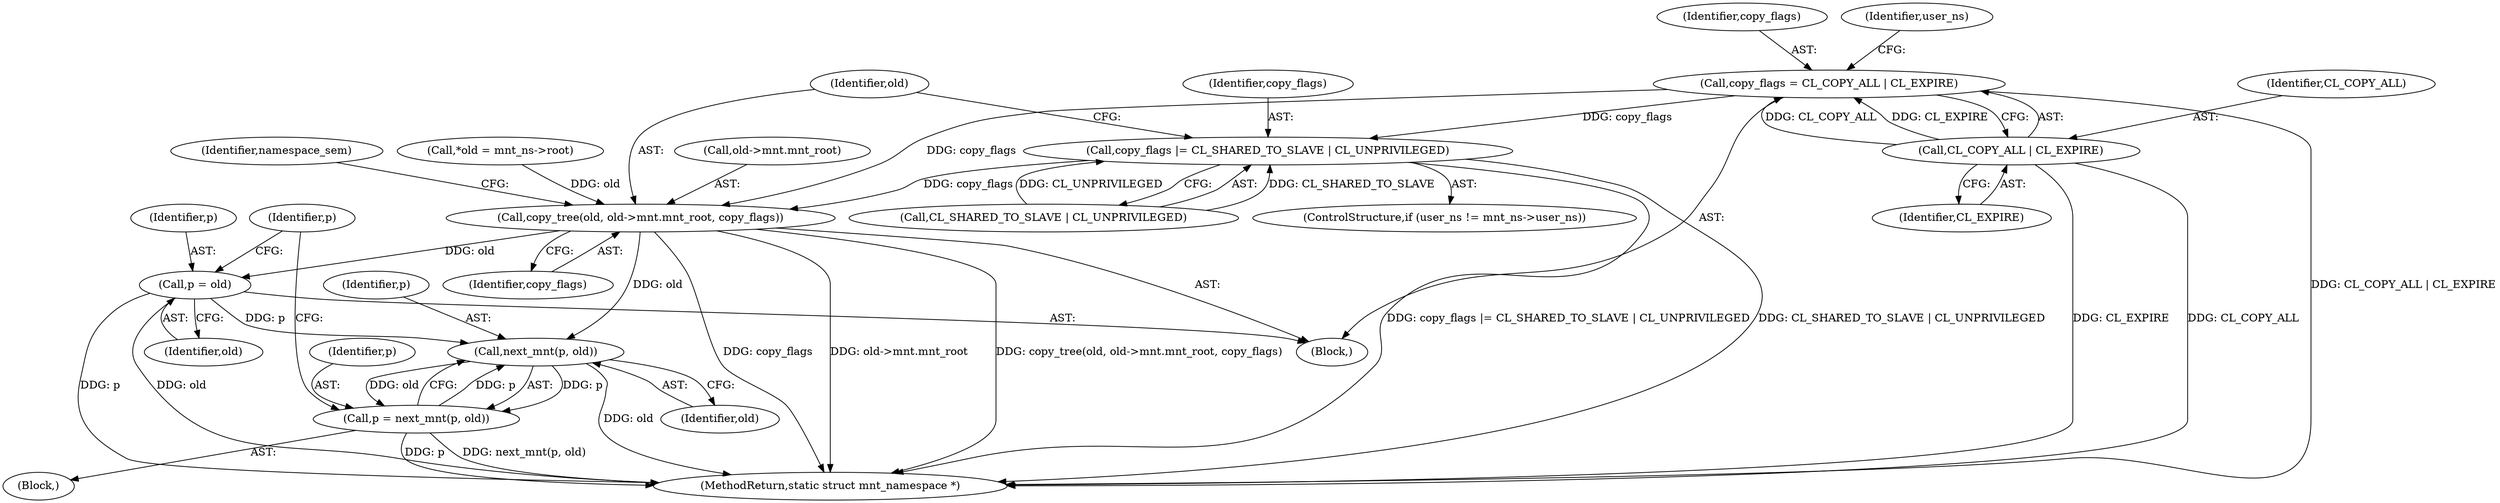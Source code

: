 digraph "0_linux_132c94e31b8bca8ea921f9f96a57d684fa4ae0a9_0@API" {
"1000137" [label="(Call,copy_flags = CL_COPY_ALL | CL_EXPIRE)"];
"1000139" [label="(Call,CL_COPY_ALL | CL_EXPIRE)"];
"1000148" [label="(Call,copy_flags |= CL_SHARED_TO_SLAVE | CL_UNPRIVILEGED)"];
"1000153" [label="(Call,copy_tree(old, old->mnt.mnt_root, copy_flags))"];
"1000173" [label="(Call,p = old)"];
"1000247" [label="(Call,next_mnt(p, old))"];
"1000245" [label="(Call,p = next_mnt(p, old))"];
"1000160" [label="(Identifier,copy_flags)"];
"1000119" [label="(Call,*old = mnt_ns->root)"];
"1000246" [label="(Identifier,p)"];
"1000263" [label="(MethodReturn,static struct mnt_namespace *)"];
"1000138" [label="(Identifier,copy_flags)"];
"1000150" [label="(Call,CL_SHARED_TO_SLAVE | CL_UNPRIVILEGED)"];
"1000249" [label="(Identifier,old)"];
"1000245" [label="(Call,p = next_mnt(p, old))"];
"1000175" [label="(Identifier,old)"];
"1000142" [label="(ControlStructure,if (user_ns != mnt_ns->user_ns))"];
"1000155" [label="(Call,old->mnt.mnt_root)"];
"1000177" [label="(Identifier,p)"];
"1000247" [label="(Call,next_mnt(p, old))"];
"1000148" [label="(Call,copy_flags |= CL_SHARED_TO_SLAVE | CL_UNPRIVILEGED)"];
"1000140" [label="(Identifier,CL_COPY_ALL)"];
"1000154" [label="(Identifier,old)"];
"1000174" [label="(Identifier,p)"];
"1000149" [label="(Identifier,copy_flags)"];
"1000164" [label="(Identifier,namespace_sem)"];
"1000178" [label="(Block,)"];
"1000141" [label="(Identifier,CL_EXPIRE)"];
"1000173" [label="(Call,p = old)"];
"1000153" [label="(Call,copy_tree(old, old->mnt.mnt_root, copy_flags))"];
"1000139" [label="(Call,CL_COPY_ALL | CL_EXPIRE)"];
"1000106" [label="(Block,)"];
"1000144" [label="(Identifier,user_ns)"];
"1000137" [label="(Call,copy_flags = CL_COPY_ALL | CL_EXPIRE)"];
"1000248" [label="(Identifier,p)"];
"1000137" -> "1000106"  [label="AST: "];
"1000137" -> "1000139"  [label="CFG: "];
"1000138" -> "1000137"  [label="AST: "];
"1000139" -> "1000137"  [label="AST: "];
"1000144" -> "1000137"  [label="CFG: "];
"1000137" -> "1000263"  [label="DDG: CL_COPY_ALL | CL_EXPIRE"];
"1000139" -> "1000137"  [label="DDG: CL_COPY_ALL"];
"1000139" -> "1000137"  [label="DDG: CL_EXPIRE"];
"1000137" -> "1000148"  [label="DDG: copy_flags"];
"1000137" -> "1000153"  [label="DDG: copy_flags"];
"1000139" -> "1000141"  [label="CFG: "];
"1000140" -> "1000139"  [label="AST: "];
"1000141" -> "1000139"  [label="AST: "];
"1000139" -> "1000263"  [label="DDG: CL_EXPIRE"];
"1000139" -> "1000263"  [label="DDG: CL_COPY_ALL"];
"1000148" -> "1000142"  [label="AST: "];
"1000148" -> "1000150"  [label="CFG: "];
"1000149" -> "1000148"  [label="AST: "];
"1000150" -> "1000148"  [label="AST: "];
"1000154" -> "1000148"  [label="CFG: "];
"1000148" -> "1000263"  [label="DDG: copy_flags |= CL_SHARED_TO_SLAVE | CL_UNPRIVILEGED"];
"1000148" -> "1000263"  [label="DDG: CL_SHARED_TO_SLAVE | CL_UNPRIVILEGED"];
"1000150" -> "1000148"  [label="DDG: CL_SHARED_TO_SLAVE"];
"1000150" -> "1000148"  [label="DDG: CL_UNPRIVILEGED"];
"1000148" -> "1000153"  [label="DDG: copy_flags"];
"1000153" -> "1000106"  [label="AST: "];
"1000153" -> "1000160"  [label="CFG: "];
"1000154" -> "1000153"  [label="AST: "];
"1000155" -> "1000153"  [label="AST: "];
"1000160" -> "1000153"  [label="AST: "];
"1000164" -> "1000153"  [label="CFG: "];
"1000153" -> "1000263"  [label="DDG: copy_flags"];
"1000153" -> "1000263"  [label="DDG: old->mnt.mnt_root"];
"1000153" -> "1000263"  [label="DDG: copy_tree(old, old->mnt.mnt_root, copy_flags)"];
"1000119" -> "1000153"  [label="DDG: old"];
"1000153" -> "1000173"  [label="DDG: old"];
"1000153" -> "1000247"  [label="DDG: old"];
"1000173" -> "1000106"  [label="AST: "];
"1000173" -> "1000175"  [label="CFG: "];
"1000174" -> "1000173"  [label="AST: "];
"1000175" -> "1000173"  [label="AST: "];
"1000177" -> "1000173"  [label="CFG: "];
"1000173" -> "1000263"  [label="DDG: p"];
"1000173" -> "1000263"  [label="DDG: old"];
"1000173" -> "1000247"  [label="DDG: p"];
"1000247" -> "1000245"  [label="AST: "];
"1000247" -> "1000249"  [label="CFG: "];
"1000248" -> "1000247"  [label="AST: "];
"1000249" -> "1000247"  [label="AST: "];
"1000245" -> "1000247"  [label="CFG: "];
"1000247" -> "1000263"  [label="DDG: old"];
"1000247" -> "1000245"  [label="DDG: p"];
"1000247" -> "1000245"  [label="DDG: old"];
"1000245" -> "1000247"  [label="DDG: p"];
"1000245" -> "1000178"  [label="AST: "];
"1000246" -> "1000245"  [label="AST: "];
"1000177" -> "1000245"  [label="CFG: "];
"1000245" -> "1000263"  [label="DDG: p"];
"1000245" -> "1000263"  [label="DDG: next_mnt(p, old)"];
}

